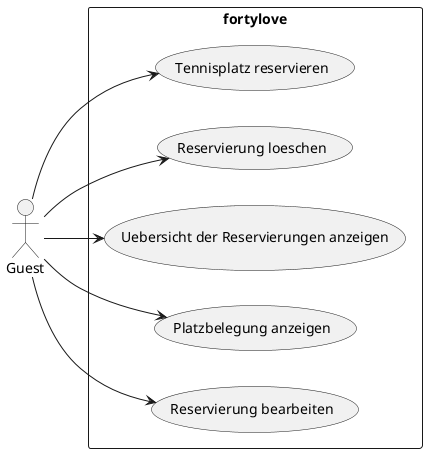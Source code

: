 @startuml
left to right direction
actor "Guest" as Actor
rectangle fortylove {
    Actor --> (Tennisplatz reservieren)
    Actor --> (Reservierung loeschen)
    Actor --> (Uebersicht der Reservierungen anzeigen)
    Actor --> (Platzbelegung anzeigen)
    Actor --> (Reservierung bearbeiten)
}

@enduml

